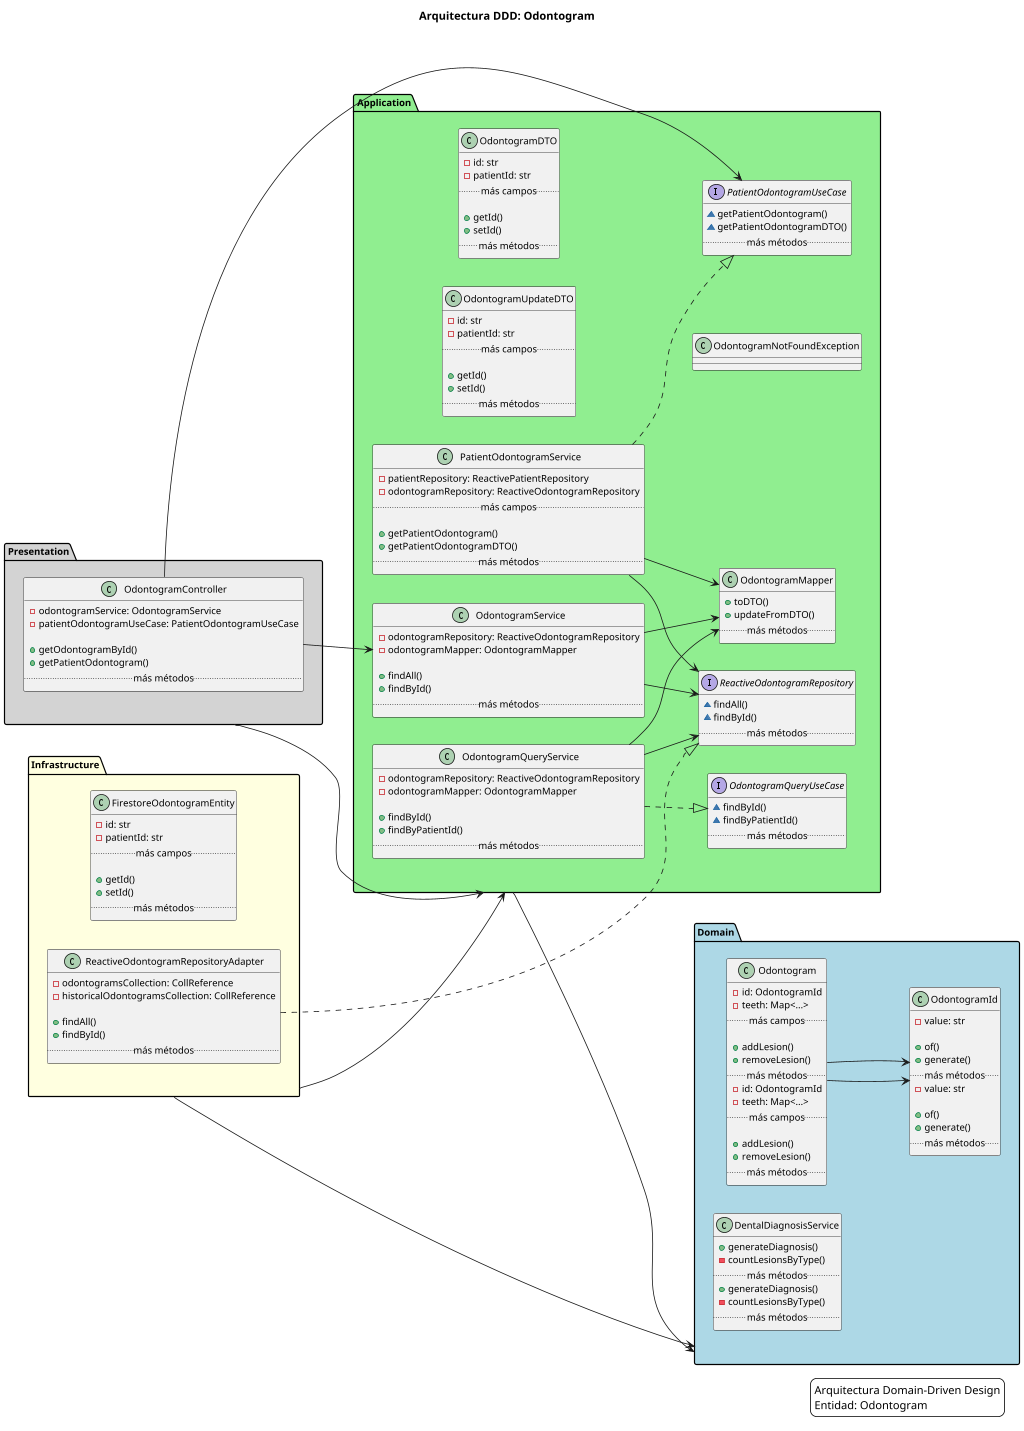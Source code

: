 @startuml

title Arquitectura DDD: Odontogram

skinparam backgroundColor white
skinparam defaultFontName Arial
skinparam defaultFontSize 12
scale max 1024 width
left to right direction

package "Presentation" as presentation #lightgray {
  class OdontogramController {
    - odontogramService: OdontogramService
    - patientOdontogramUseCase: PatientOdontogramUseCase

    + getOdontogramById()
    + getPatientOdontogram()
    .. más métodos ..
  }
}

package "Application" as application #lightgreen {
  class OdontogramUpdateDTO {
    - id: str
    - patientId: str
    .. más campos ..

    + getId()
    + setId()
    .. más métodos ..
  }
  class OdontogramDTO {
    - id: str
    - patientId: str
    .. más campos ..

    + getId()
    + setId()
    .. más métodos ..
  }
  class OdontogramNotFoundException
  class OdontogramMapper {
    + toDTO()
    + updateFromDTO()
    .. más métodos ..
  }
  interface OdontogramQueryUseCase {
    ~ findById()
    ~ findByPatientId()
    .. más métodos ..
  }
  interface PatientOdontogramUseCase {
    ~ getPatientOdontogram()
    ~ getPatientOdontogramDTO()
    .. más métodos ..
  }
  interface ReactiveOdontogramRepository {
    ~ findAll()
    ~ findById()
    .. más métodos ..
  }
  class OdontogramQueryService {
    - odontogramRepository: ReactiveOdontogramRepository
    - odontogramMapper: OdontogramMapper

    + findById()
    + findByPatientId()
    .. más métodos ..
  }
  class OdontogramService {
    - odontogramRepository: ReactiveOdontogramRepository
    - odontogramMapper: OdontogramMapper

    + findAll()
    + findById()
    .. más métodos ..
  }
  class PatientOdontogramService {
    - patientRepository: ReactivePatientRepository
    - odontogramRepository: ReactiveOdontogramRepository
    .. más campos ..

    + getPatientOdontogram()
    + getPatientOdontogramDTO()
    .. más métodos ..
  }
}

package "Domain" as domain #lightblue {
  class Odontogram {
    - id: OdontogramId
    - teeth: Map<...>
    .. más campos ..

    + addLesion()
    + removeLesion()
    .. más métodos ..
  }
  class OdontogramId {
    - value: str

    + of()
    + generate()
    .. más métodos ..
  }
  class Odontogram {
    - id: OdontogramId
    - teeth: Map<...>
    .. más campos ..

    + addLesion()
    + removeLesion()
    .. más métodos ..
  }
  class OdontogramId {
    - value: str

    + of()
    + generate()
    .. más métodos ..
  }
  class DentalDiagnosisService {
    + generateDiagnosis()
    - countLesionsByType()
    .. más métodos ..
  }
  class DentalDiagnosisService {
    + generateDiagnosis()
    - countLesionsByType()
    .. más métodos ..
  }
}

package "Infrastructure" as infrastructure #lightyellow {
  class FirestoreOdontogramEntity {
    - id: str
    - patientId: str
    .. más campos ..

    + getId()
    + setId()
    .. más métodos ..
  }
  class ReactiveOdontogramRepositoryAdapter {
    - odontogramsCollection: CollReference
    - historicalOdontogramsCollection: CollReference

    + findAll()
    + findById()
    .. más métodos ..
  }
}

' Dependencias entre capas de arquitectura
presentation --> application
application --> domain
infrastructure --> domain
infrastructure --> application

' Relaciones entre clases principales
Odontogram --> OdontogramId
Odontogram --> OdontogramId
ReactiveOdontogramRepositoryAdapter ..|> ReactiveOdontogramRepository
OdontogramController --> OdontogramService
OdontogramController --> PatientOdontogramUseCase
OdontogramQueryService ..|> OdontogramQueryUseCase
PatientOdontogramService ..|> PatientOdontogramUseCase
OdontogramService --> OdontogramMapper
OdontogramQueryService --> OdontogramMapper
OdontogramService --> ReactiveOdontogramRepository
OdontogramQueryService --> ReactiveOdontogramRepository
PatientOdontogramService --> ReactiveOdontogramRepository
PatientOdontogramService --> OdontogramMapper
legend right
  Arquitectura Domain-Driven Design
  Entidad: Odontogram
endlegend

@enduml